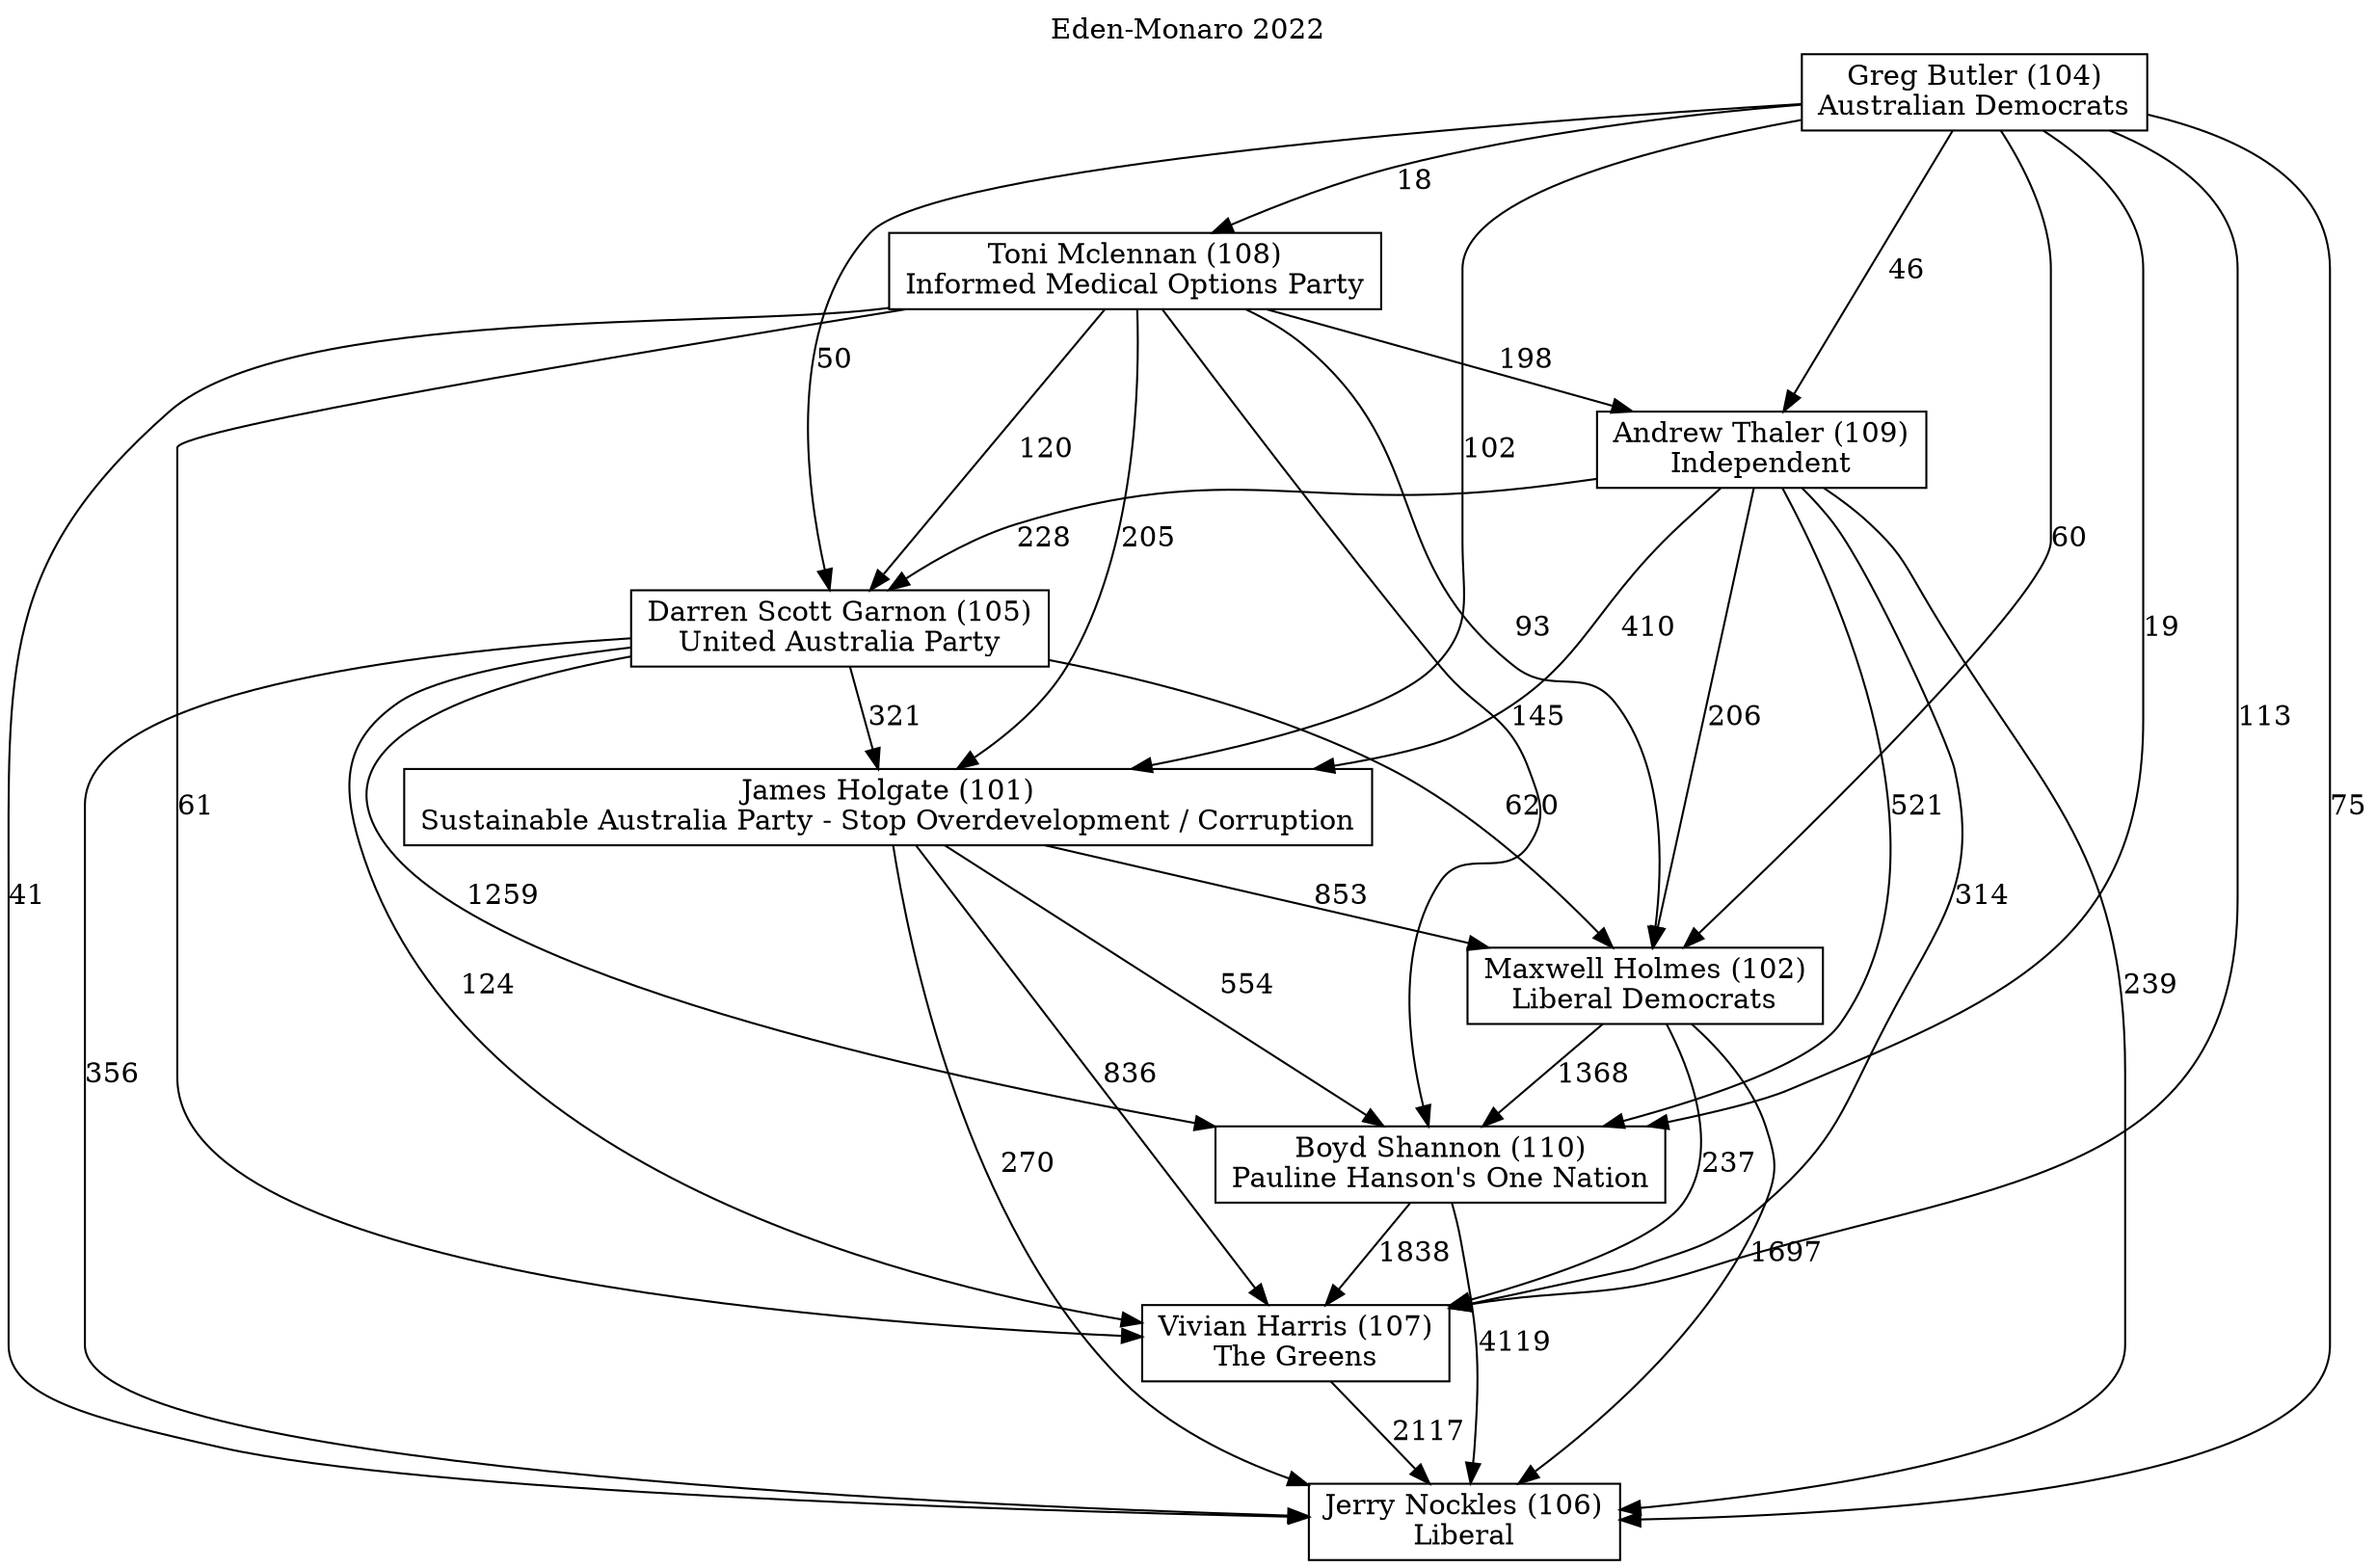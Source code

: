 // House preference flow
digraph "Jerry Nockles (106)_Eden-Monaro_2022" {
	graph [label="Eden-Monaro 2022" labelloc=t mclimit=10]
	node [shape=box]
	"Jerry Nockles (106)" [label="Jerry Nockles (106)
Liberal"]
	"Vivian Harris (107)" [label="Vivian Harris (107)
The Greens"]
	"Boyd Shannon (110)" [label="Boyd Shannon (110)
Pauline Hanson's One Nation"]
	"Maxwell Holmes (102)" [label="Maxwell Holmes (102)
Liberal Democrats"]
	"James Holgate (101)" [label="James Holgate (101)
Sustainable Australia Party - Stop Overdevelopment / Corruption"]
	"Darren Scott Garnon (105)" [label="Darren Scott Garnon (105)
United Australia Party"]
	"Andrew Thaler (109)" [label="Andrew Thaler (109)
Independent"]
	"Toni Mclennan (108)" [label="Toni Mclennan (108)
Informed Medical Options Party"]
	"Greg Butler (104)" [label="Greg Butler (104)
Australian Democrats"]
	"Vivian Harris (107)" -> "Jerry Nockles (106)" [label=2117]
	"Boyd Shannon (110)" -> "Vivian Harris (107)" [label=1838]
	"Maxwell Holmes (102)" -> "Boyd Shannon (110)" [label=1368]
	"James Holgate (101)" -> "Maxwell Holmes (102)" [label=853]
	"Darren Scott Garnon (105)" -> "James Holgate (101)" [label=321]
	"Andrew Thaler (109)" -> "Darren Scott Garnon (105)" [label=228]
	"Toni Mclennan (108)" -> "Andrew Thaler (109)" [label=198]
	"Greg Butler (104)" -> "Toni Mclennan (108)" [label=18]
	"Boyd Shannon (110)" -> "Jerry Nockles (106)" [label=4119]
	"Maxwell Holmes (102)" -> "Jerry Nockles (106)" [label=1697]
	"James Holgate (101)" -> "Jerry Nockles (106)" [label=270]
	"Darren Scott Garnon (105)" -> "Jerry Nockles (106)" [label=356]
	"Andrew Thaler (109)" -> "Jerry Nockles (106)" [label=239]
	"Toni Mclennan (108)" -> "Jerry Nockles (106)" [label=41]
	"Greg Butler (104)" -> "Jerry Nockles (106)" [label=75]
	"Greg Butler (104)" -> "Andrew Thaler (109)" [label=46]
	"Toni Mclennan (108)" -> "Darren Scott Garnon (105)" [label=120]
	"Greg Butler (104)" -> "Darren Scott Garnon (105)" [label=50]
	"Andrew Thaler (109)" -> "James Holgate (101)" [label=410]
	"Toni Mclennan (108)" -> "James Holgate (101)" [label=205]
	"Greg Butler (104)" -> "James Holgate (101)" [label=102]
	"Darren Scott Garnon (105)" -> "Maxwell Holmes (102)" [label=620]
	"Andrew Thaler (109)" -> "Maxwell Holmes (102)" [label=206]
	"Toni Mclennan (108)" -> "Maxwell Holmes (102)" [label=93]
	"Greg Butler (104)" -> "Maxwell Holmes (102)" [label=60]
	"James Holgate (101)" -> "Boyd Shannon (110)" [label=554]
	"Darren Scott Garnon (105)" -> "Boyd Shannon (110)" [label=1259]
	"Andrew Thaler (109)" -> "Boyd Shannon (110)" [label=521]
	"Toni Mclennan (108)" -> "Boyd Shannon (110)" [label=145]
	"Greg Butler (104)" -> "Boyd Shannon (110)" [label=19]
	"Maxwell Holmes (102)" -> "Vivian Harris (107)" [label=237]
	"James Holgate (101)" -> "Vivian Harris (107)" [label=836]
	"Darren Scott Garnon (105)" -> "Vivian Harris (107)" [label=124]
	"Andrew Thaler (109)" -> "Vivian Harris (107)" [label=314]
	"Toni Mclennan (108)" -> "Vivian Harris (107)" [label=61]
	"Greg Butler (104)" -> "Vivian Harris (107)" [label=113]
}
